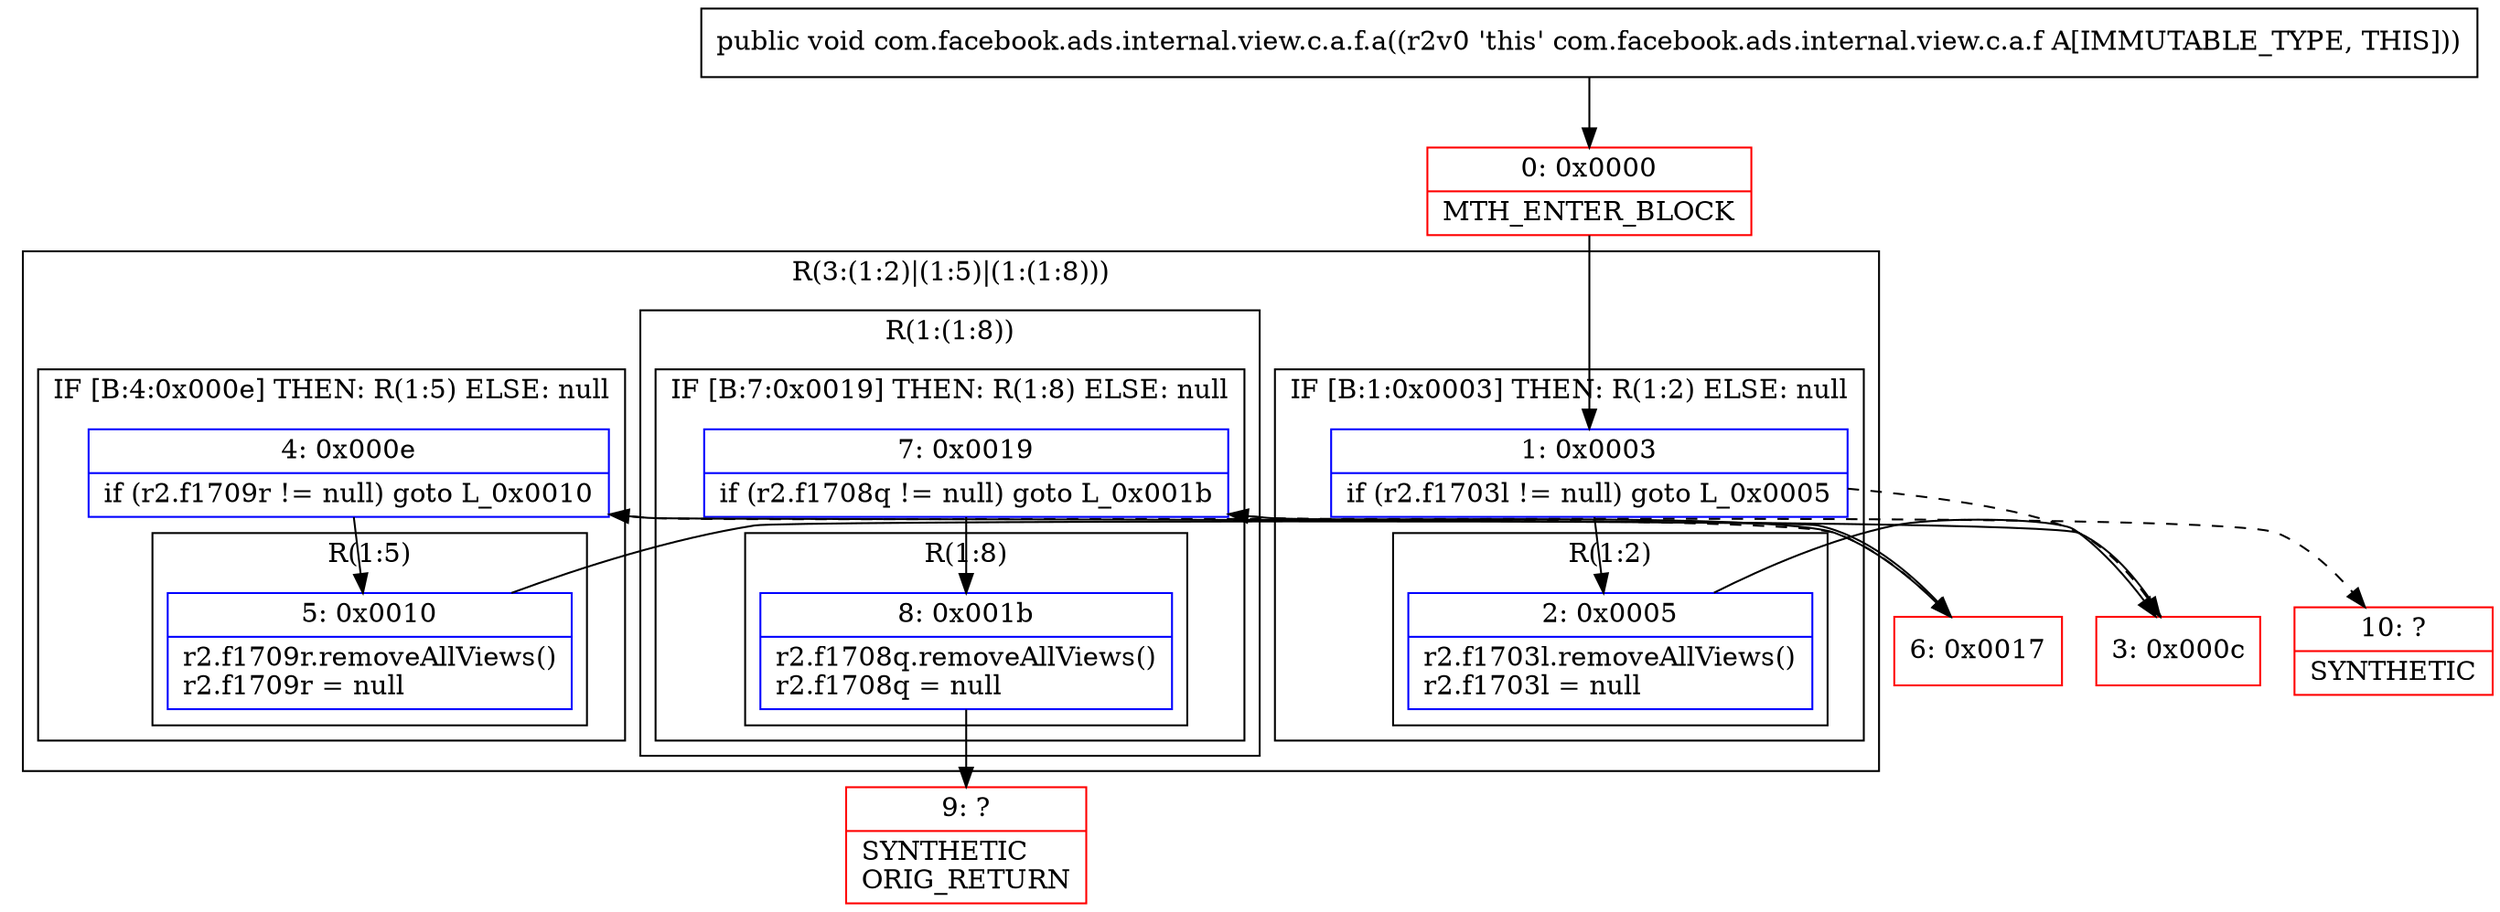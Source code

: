 digraph "CFG forcom.facebook.ads.internal.view.c.a.f.a()V" {
subgraph cluster_Region_1026741527 {
label = "R(3:(1:2)|(1:5)|(1:(1:8)))";
node [shape=record,color=blue];
subgraph cluster_IfRegion_1900511242 {
label = "IF [B:1:0x0003] THEN: R(1:2) ELSE: null";
node [shape=record,color=blue];
Node_1 [shape=record,label="{1\:\ 0x0003|if (r2.f1703l != null) goto L_0x0005\l}"];
subgraph cluster_Region_472651911 {
label = "R(1:2)";
node [shape=record,color=blue];
Node_2 [shape=record,label="{2\:\ 0x0005|r2.f1703l.removeAllViews()\lr2.f1703l = null\l}"];
}
}
subgraph cluster_IfRegion_310328228 {
label = "IF [B:4:0x000e] THEN: R(1:5) ELSE: null";
node [shape=record,color=blue];
Node_4 [shape=record,label="{4\:\ 0x000e|if (r2.f1709r != null) goto L_0x0010\l}"];
subgraph cluster_Region_969858705 {
label = "R(1:5)";
node [shape=record,color=blue];
Node_5 [shape=record,label="{5\:\ 0x0010|r2.f1709r.removeAllViews()\lr2.f1709r = null\l}"];
}
}
subgraph cluster_Region_1959026290 {
label = "R(1:(1:8))";
node [shape=record,color=blue];
subgraph cluster_IfRegion_147884109 {
label = "IF [B:7:0x0019] THEN: R(1:8) ELSE: null";
node [shape=record,color=blue];
Node_7 [shape=record,label="{7\:\ 0x0019|if (r2.f1708q != null) goto L_0x001b\l}"];
subgraph cluster_Region_1662595304 {
label = "R(1:8)";
node [shape=record,color=blue];
Node_8 [shape=record,label="{8\:\ 0x001b|r2.f1708q.removeAllViews()\lr2.f1708q = null\l}"];
}
}
}
}
Node_0 [shape=record,color=red,label="{0\:\ 0x0000|MTH_ENTER_BLOCK\l}"];
Node_3 [shape=record,color=red,label="{3\:\ 0x000c}"];
Node_6 [shape=record,color=red,label="{6\:\ 0x0017}"];
Node_9 [shape=record,color=red,label="{9\:\ ?|SYNTHETIC\lORIG_RETURN\l}"];
Node_10 [shape=record,color=red,label="{10\:\ ?|SYNTHETIC\l}"];
MethodNode[shape=record,label="{public void com.facebook.ads.internal.view.c.a.f.a((r2v0 'this' com.facebook.ads.internal.view.c.a.f A[IMMUTABLE_TYPE, THIS])) }"];
MethodNode -> Node_0;
Node_1 -> Node_2;
Node_1 -> Node_3[style=dashed];
Node_2 -> Node_3;
Node_4 -> Node_5;
Node_4 -> Node_6[style=dashed];
Node_5 -> Node_6;
Node_7 -> Node_8;
Node_7 -> Node_10[style=dashed];
Node_8 -> Node_9;
Node_0 -> Node_1;
Node_3 -> Node_4;
Node_6 -> Node_7;
}

